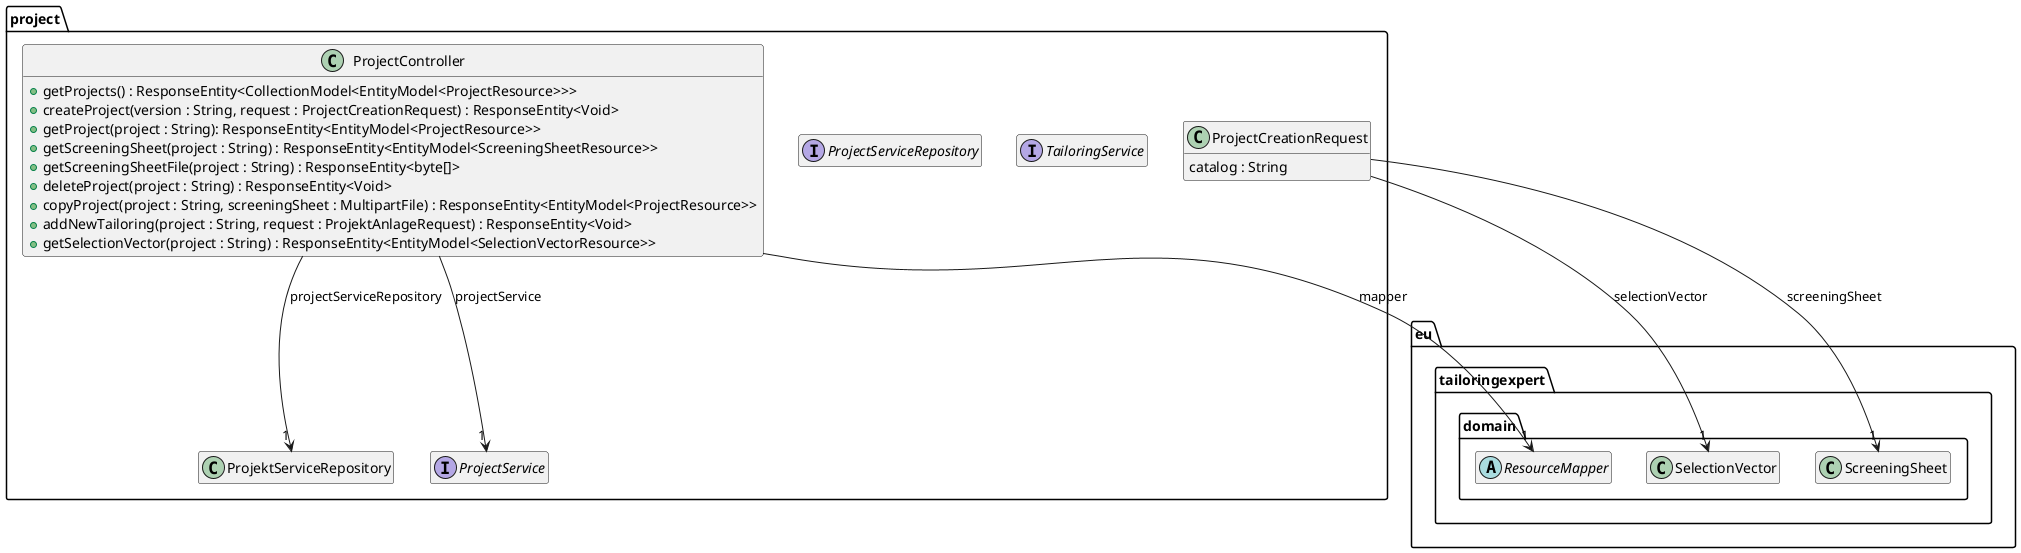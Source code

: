 @startuml Ebene3.png
hide empty members

package eu.tailoringexpert {
    package domain {
        abstract class ResourceMapper
        class ScreeningSheet
        class SelectionVector
    }
}

package project {
    interface ProjectService {
    }

    interface TailoringService {
    }

    interface ProjectServiceRepository {
    }

    class ProjectCreationRequest {
        catalog : String
    }
    ProjectCreationRequest -> "1" ScreeningSheet : screeningSheet
    ProjectCreationRequest -> "1" SelectionVector : selectionVector

    class ProjectController {
        +getProjects() : ResponseEntity<CollectionModel<EntityModel<ProjectResource>>>
        +createProject(version : String, request : ProjectCreationRequest) : ResponseEntity<Void>
        +getProject(project : String): ResponseEntity<EntityModel<ProjectResource>>
        +getScreeningSheet(project : String) : ResponseEntity<EntityModel<ScreeningSheetResource>>
        +getScreeningSheetFile(project : String) : ResponseEntity<byte[]>
        +deleteProject(project : String) : ResponseEntity<Void>
        +copyProject(project : String, screeningSheet : MultipartFile) : ResponseEntity<EntityModel<ProjectResource>>
        +addNewTailoring(project : String, request : ProjektAnlageRequest) : ResponseEntity<Void>
        +getSelectionVector(project : String) : ResponseEntity<EntityModel<SelectionVectorResource>>
    }
    ProjectController --> "1" ResourceMapper : mapper
    ProjectController --> "1" ProjectService : projectService
    ProjectController --> "1" ProjektServiceRepository : projectServiceRepository
}
@enduml

